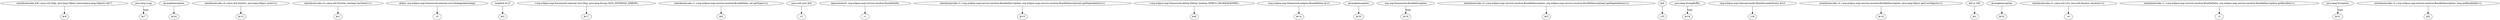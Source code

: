 digraph g {
0[label="interfaceinvoke $r8.<java.util.Map: java.lang.Object remove(java.lang.Object)>($r7)"]
1[label="$r9"]
0->1[label=""]
2[label="java.lang.Long"]
3[label="$r7"]
2->3[label="type"]
4[label="@caughtexception"]
5[label="$r24"]
4->5[label=""]
6[label="interfaceinvoke r4.<java.util.Iterator: java.lang.Object next()>()"]
7[label="$r13"]
6->7[label=""]
8[label="interfaceinvoke r4.<java.util.Iterator: boolean hasNext()>()"]
9[label="$z1"]
8->9[label=""]
10[label="@this: org.eclipse.osgi.framework.internal.core.PackageAdminImpl"]
11[label="r0"]
10->11[label=""]
12[label="lengthof $r15"]
13[label="$i3"]
12->13[label=""]
14[label="<org.eclipse.osgi.framework.internal.core.Msg: java.lang.String OSGI_INTERNAL_ERROR>"]
15[label="$r17"]
14->15[label=""]
16[label="interfaceinvoke r1.<org.eclipse.osgi.service.resolver.BundleDelta: int getType()>()"]
17[label="$i0"]
16->17[label=""]
18[label="(java.util.List) $r9"]
19[label="r3"]
18->19[label=""]
20[label="@parameter0: org.eclipse.osgi.service.resolver.BundleDelta"]
21[label="r1"]
20->21[label=""]
22[label="interfaceinvoke r2.<org.eclipse.osgi.service.resolver.BundleDescription: org.eclipse.osgi.service.resolver.BundleDescription[] getDependents()>()"]
23[label="$r15"]
22->23[label=""]
24[label="<org.eclipse.osgi.framework.debug.Debug: boolean DEBUG_PACKAGEADMIN>"]
25[label="$z0"]
24->25[label=""]
26[label="(org.eclipse.osgi.framework.adaptor.BundleData) $r13"]
27[label="$r14"]
26->27[label=""]
28[label="@caughtexception"]
29[label="$r23"]
28->29[label=""]
30[label="org.osgi.framework.BundleException"]
31[label="$r16"]
30->31[label="type"]
32[label="interfaceinvoke r2.<org.eclipse.osgi.service.resolver.BundleDescription: org.eclipse.osgi.service.resolver.BundleDescription[] getDependents()>()"]
33[label="$r5"]
32->33[label=""]
34[label="$r6"]
35[label="r25"]
34->35[label=""]
36[label="java.lang.StringBuffer"]
37[label="$r18"]
36->37[label="type"]
38[label="(org.eclipse.osgi.internal.loader.BundleLoaderProxy) $r10"]
39[label="r26"]
38->39[label=""]
40[label="interfaceinvoke r2.<org.eclipse.osgi.service.resolver.BundleDescription: java.lang.Object getUserObject()>()"]
41[label="$r10"]
40->41[label=""]
42[label="$i0 & 256"]
43[label="$i1"]
42->43[label=""]
44[label="@caughtexception"]
45[label="$r22"]
44->45[label=""]
46[label="interfaceinvoke r3.<java.util.List: java.util.Iterator iterator()>()"]
47[label="r4"]
46->47[label=""]
48[label="interfaceinvoke r1.<org.eclipse.osgi.service.resolver.BundleDelta: org.eclipse.osgi.service.resolver.BundleDescription getBundle()>()"]
49[label="r2"]
48->49[label=""]
50[label="java.lang.Exception"]
51[label="$r21"]
50->51[label="type"]
52[label="interfaceinvoke r2.<org.eclipse.osgi.service.resolver.BundleDescription: long getBundleId()>()"]
53[label="$l2"]
52->53[label=""]
}